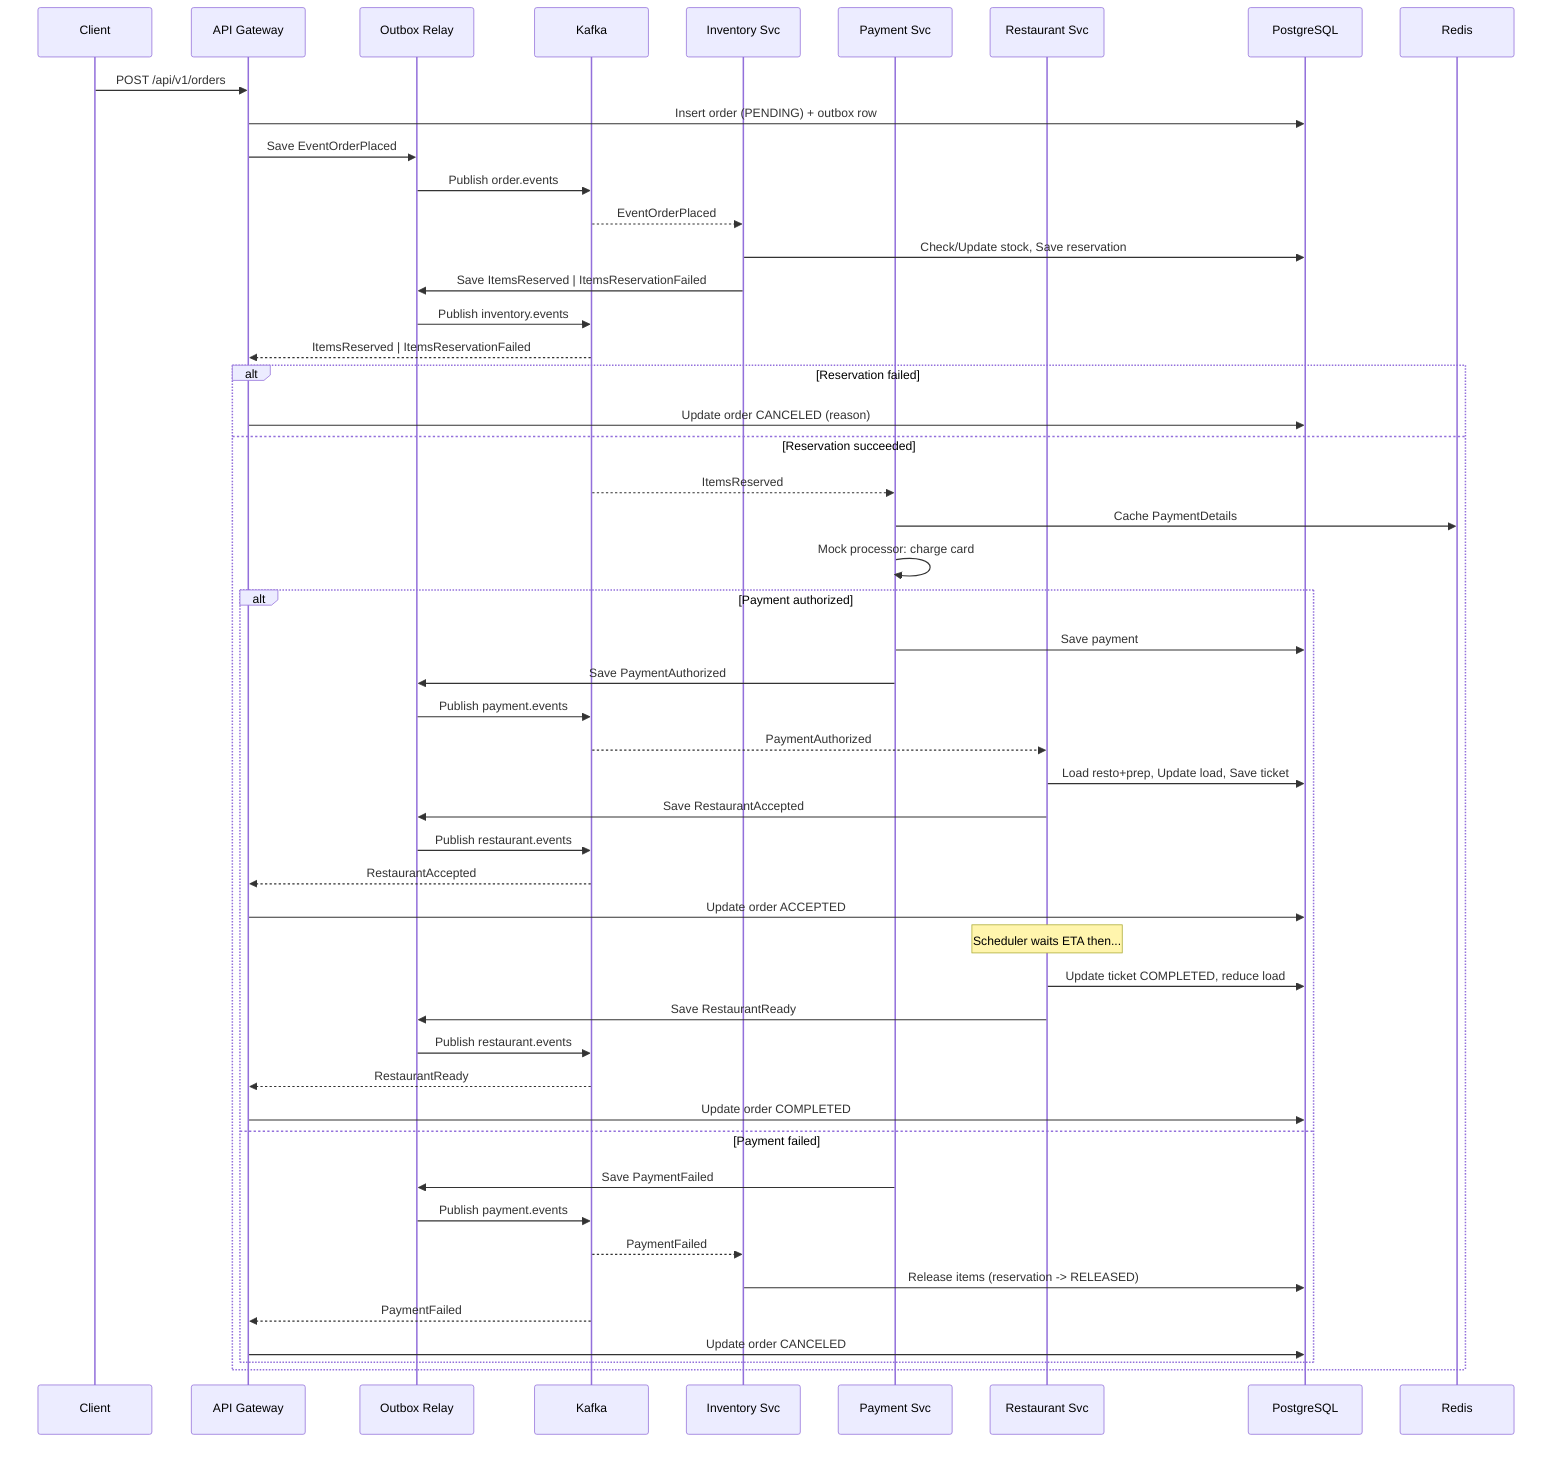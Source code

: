 %% Mermaid Sequence Diagram - Order Saga
sequenceDiagram
  participant C as Client
  participant G as API Gateway
  participant OB as Outbox Relay
  participant K as Kafka
  participant I as Inventory Svc
  participant P as Payment Svc
  participant R as Restaurant Svc
  participant PG as PostgreSQL
  participant RS as Redis

  C->>G: POST /api/v1/orders
  G->>PG: Insert order (PENDING) + outbox row
  G->>OB: Save EventOrderPlaced
  OB->>K: Publish order.events

  K-->>I: EventOrderPlaced
  I->>PG: Check/Update stock, Save reservation
  I->>OB: Save ItemsReserved | ItemsReservationFailed
  OB->>K: Publish inventory.events

  K-->>G: ItemsReserved | ItemsReservationFailed
  alt Reservation failed
    G->>PG: Update order CANCELED (reason)
  else Reservation succeeded
    K-->>P: ItemsReserved
    P->>RS: Cache PaymentDetails
    P->>P: Mock processor: charge card
    alt Payment authorized
      P->>PG: Save payment
      P->>OB: Save PaymentAuthorized
      OB->>K: Publish payment.events
      K-->>R: PaymentAuthorized
      R->>PG: Load resto+prep, Update load, Save ticket
      R->>OB: Save RestaurantAccepted
      OB->>K: Publish restaurant.events
      K-->>G: RestaurantAccepted
      G->>PG: Update order ACCEPTED
      Note over R: Scheduler waits ETA then...
      R->>PG: Update ticket COMPLETED, reduce load
      R->>OB: Save RestaurantReady
      OB->>K: Publish restaurant.events
      K-->>G: RestaurantReady
      G->>PG: Update order COMPLETED
    else Payment failed
      P->>OB: Save PaymentFailed
      OB->>K: Publish payment.events
      K-->>I: PaymentFailed
      I->>PG: Release items (reservation -> RELEASED)
      K-->>G: PaymentFailed
      G->>PG: Update order CANCELED
    end
  end